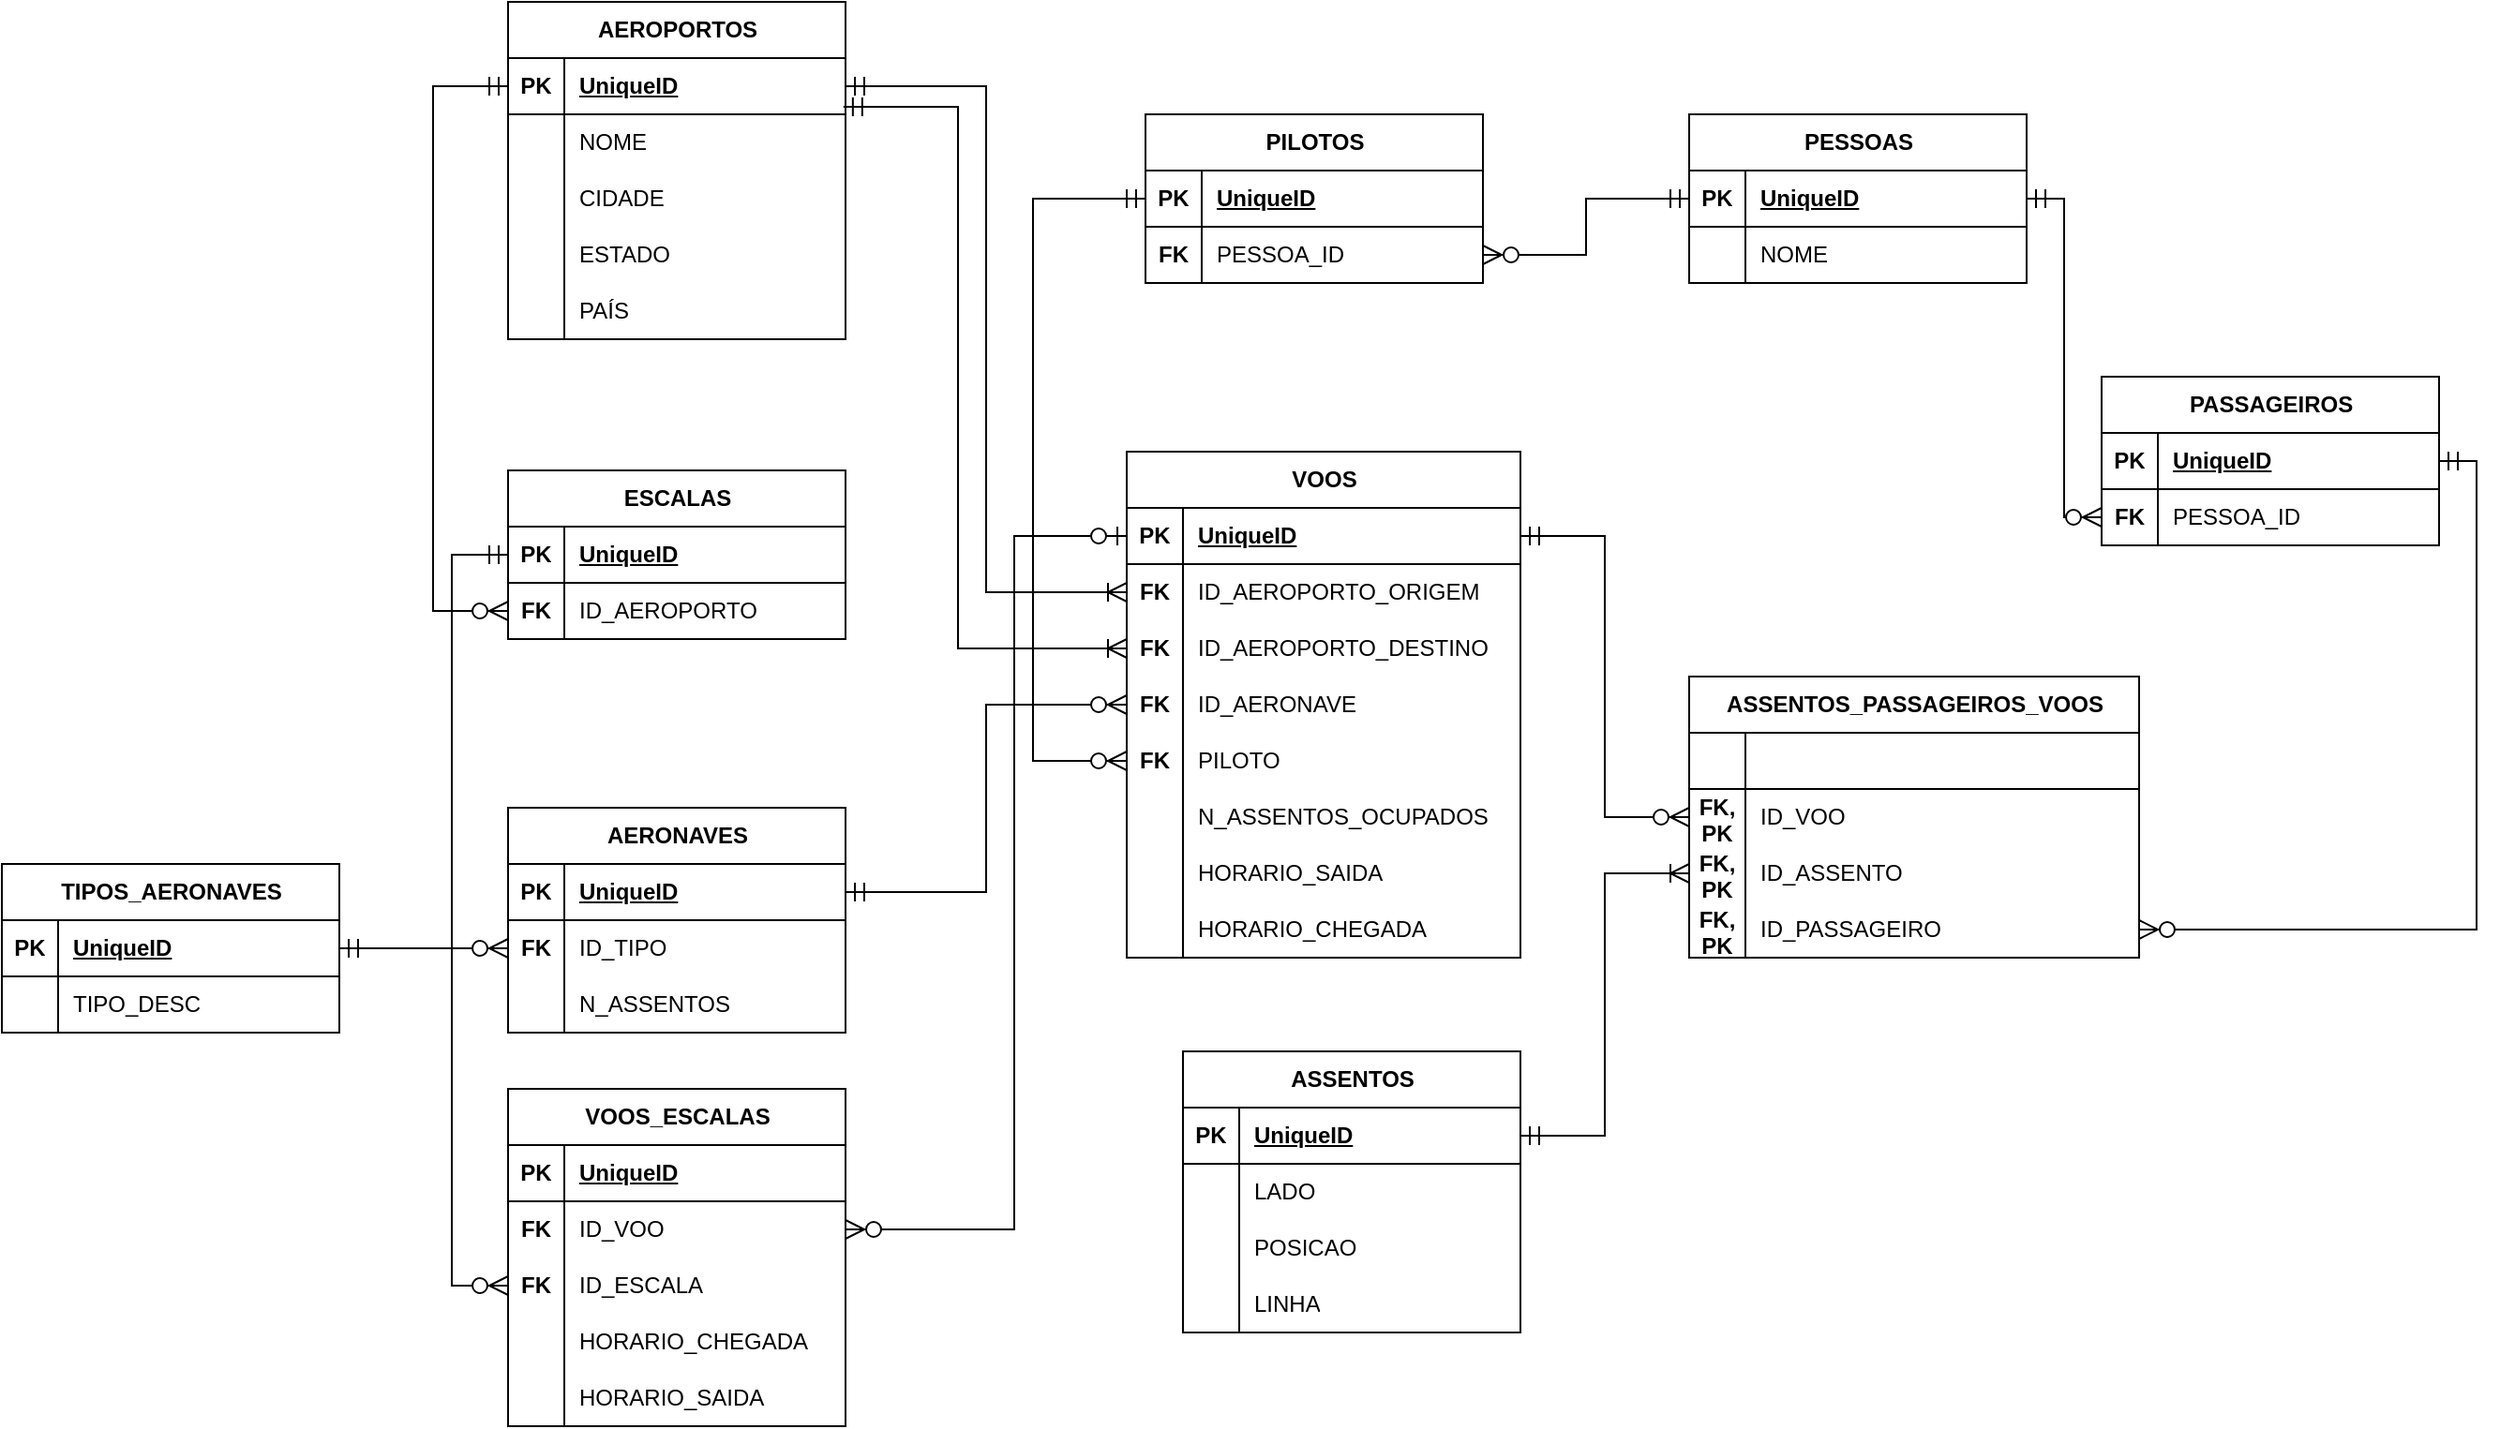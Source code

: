 <mxfile version="24.4.9" type="device">
  <diagram name="Página-1" id="2thrhRx8F50QCMYG86vJ">
    <mxGraphModel dx="2268" dy="900" grid="1" gridSize="10" guides="1" tooltips="1" connect="1" arrows="1" fold="1" page="1" pageScale="1" pageWidth="827" pageHeight="1169" math="0" shadow="0">
      <root>
        <mxCell id="0" />
        <mxCell id="1" parent="0" />
        <mxCell id="ebujBRvakIey1BNFWMpQ-1" value="AERONAVES" style="shape=table;startSize=30;container=1;collapsible=1;childLayout=tableLayout;fixedRows=1;rowLines=0;fontStyle=1;align=center;resizeLast=1;html=1;" parent="1" vertex="1">
          <mxGeometry x="160" y="600" width="180" height="120" as="geometry" />
        </mxCell>
        <mxCell id="ebujBRvakIey1BNFWMpQ-2" value="" style="shape=tableRow;horizontal=0;startSize=0;swimlaneHead=0;swimlaneBody=0;fillColor=none;collapsible=0;dropTarget=0;points=[[0,0.5],[1,0.5]];portConstraint=eastwest;top=0;left=0;right=0;bottom=1;" parent="ebujBRvakIey1BNFWMpQ-1" vertex="1">
          <mxGeometry y="30" width="180" height="30" as="geometry" />
        </mxCell>
        <mxCell id="ebujBRvakIey1BNFWMpQ-3" value="PK" style="shape=partialRectangle;connectable=0;fillColor=none;top=0;left=0;bottom=0;right=0;fontStyle=1;overflow=hidden;whiteSpace=wrap;html=1;" parent="ebujBRvakIey1BNFWMpQ-2" vertex="1">
          <mxGeometry width="30" height="30" as="geometry">
            <mxRectangle width="30" height="30" as="alternateBounds" />
          </mxGeometry>
        </mxCell>
        <mxCell id="ebujBRvakIey1BNFWMpQ-4" value="UniqueID" style="shape=partialRectangle;connectable=0;fillColor=none;top=0;left=0;bottom=0;right=0;align=left;spacingLeft=6;fontStyle=5;overflow=hidden;whiteSpace=wrap;html=1;" parent="ebujBRvakIey1BNFWMpQ-2" vertex="1">
          <mxGeometry x="30" width="150" height="30" as="geometry">
            <mxRectangle width="150" height="30" as="alternateBounds" />
          </mxGeometry>
        </mxCell>
        <mxCell id="ebujBRvakIey1BNFWMpQ-5" value="" style="shape=tableRow;horizontal=0;startSize=0;swimlaneHead=0;swimlaneBody=0;fillColor=none;collapsible=0;dropTarget=0;points=[[0,0.5],[1,0.5]];portConstraint=eastwest;top=0;left=0;right=0;bottom=0;" parent="ebujBRvakIey1BNFWMpQ-1" vertex="1">
          <mxGeometry y="60" width="180" height="30" as="geometry" />
        </mxCell>
        <mxCell id="ebujBRvakIey1BNFWMpQ-6" value="FK" style="shape=partialRectangle;connectable=0;fillColor=none;top=0;left=0;bottom=0;right=0;editable=1;overflow=hidden;whiteSpace=wrap;html=1;fontStyle=1" parent="ebujBRvakIey1BNFWMpQ-5" vertex="1">
          <mxGeometry width="30" height="30" as="geometry">
            <mxRectangle width="30" height="30" as="alternateBounds" />
          </mxGeometry>
        </mxCell>
        <mxCell id="ebujBRvakIey1BNFWMpQ-7" value="ID_TIPO" style="shape=partialRectangle;connectable=0;fillColor=none;top=0;left=0;bottom=0;right=0;align=left;spacingLeft=6;overflow=hidden;whiteSpace=wrap;html=1;" parent="ebujBRvakIey1BNFWMpQ-5" vertex="1">
          <mxGeometry x="30" width="150" height="30" as="geometry">
            <mxRectangle width="150" height="30" as="alternateBounds" />
          </mxGeometry>
        </mxCell>
        <mxCell id="ebujBRvakIey1BNFWMpQ-8" value="" style="shape=tableRow;horizontal=0;startSize=0;swimlaneHead=0;swimlaneBody=0;fillColor=none;collapsible=0;dropTarget=0;points=[[0,0.5],[1,0.5]];portConstraint=eastwest;top=0;left=0;right=0;bottom=0;" parent="ebujBRvakIey1BNFWMpQ-1" vertex="1">
          <mxGeometry y="90" width="180" height="30" as="geometry" />
        </mxCell>
        <mxCell id="ebujBRvakIey1BNFWMpQ-9" value="" style="shape=partialRectangle;connectable=0;fillColor=none;top=0;left=0;bottom=0;right=0;editable=1;overflow=hidden;whiteSpace=wrap;html=1;" parent="ebujBRvakIey1BNFWMpQ-8" vertex="1">
          <mxGeometry width="30" height="30" as="geometry">
            <mxRectangle width="30" height="30" as="alternateBounds" />
          </mxGeometry>
        </mxCell>
        <mxCell id="ebujBRvakIey1BNFWMpQ-10" value="N_ASSENTOS" style="shape=partialRectangle;connectable=0;fillColor=none;top=0;left=0;bottom=0;right=0;align=left;spacingLeft=6;overflow=hidden;whiteSpace=wrap;html=1;" parent="ebujBRvakIey1BNFWMpQ-8" vertex="1">
          <mxGeometry x="30" width="150" height="30" as="geometry">
            <mxRectangle width="150" height="30" as="alternateBounds" />
          </mxGeometry>
        </mxCell>
        <mxCell id="ebujBRvakIey1BNFWMpQ-14" value="TIPOS_AERONAVES" style="shape=table;startSize=30;container=1;collapsible=1;childLayout=tableLayout;fixedRows=1;rowLines=0;fontStyle=1;align=center;resizeLast=1;html=1;" parent="1" vertex="1">
          <mxGeometry x="-110" y="630" width="180" height="90" as="geometry" />
        </mxCell>
        <mxCell id="ebujBRvakIey1BNFWMpQ-15" value="" style="shape=tableRow;horizontal=0;startSize=0;swimlaneHead=0;swimlaneBody=0;fillColor=none;collapsible=0;dropTarget=0;points=[[0,0.5],[1,0.5]];portConstraint=eastwest;top=0;left=0;right=0;bottom=1;" parent="ebujBRvakIey1BNFWMpQ-14" vertex="1">
          <mxGeometry y="30" width="180" height="30" as="geometry" />
        </mxCell>
        <mxCell id="ebujBRvakIey1BNFWMpQ-16" value="PK" style="shape=partialRectangle;connectable=0;fillColor=none;top=0;left=0;bottom=0;right=0;fontStyle=1;overflow=hidden;whiteSpace=wrap;html=1;" parent="ebujBRvakIey1BNFWMpQ-15" vertex="1">
          <mxGeometry width="30" height="30" as="geometry">
            <mxRectangle width="30" height="30" as="alternateBounds" />
          </mxGeometry>
        </mxCell>
        <mxCell id="ebujBRvakIey1BNFWMpQ-17" value="UniqueID" style="shape=partialRectangle;connectable=0;fillColor=none;top=0;left=0;bottom=0;right=0;align=left;spacingLeft=6;fontStyle=5;overflow=hidden;whiteSpace=wrap;html=1;" parent="ebujBRvakIey1BNFWMpQ-15" vertex="1">
          <mxGeometry x="30" width="150" height="30" as="geometry">
            <mxRectangle width="150" height="30" as="alternateBounds" />
          </mxGeometry>
        </mxCell>
        <mxCell id="ebujBRvakIey1BNFWMpQ-18" value="" style="shape=tableRow;horizontal=0;startSize=0;swimlaneHead=0;swimlaneBody=0;fillColor=none;collapsible=0;dropTarget=0;points=[[0,0.5],[1,0.5]];portConstraint=eastwest;top=0;left=0;right=0;bottom=0;" parent="ebujBRvakIey1BNFWMpQ-14" vertex="1">
          <mxGeometry y="60" width="180" height="30" as="geometry" />
        </mxCell>
        <mxCell id="ebujBRvakIey1BNFWMpQ-19" value="" style="shape=partialRectangle;connectable=0;fillColor=none;top=0;left=0;bottom=0;right=0;editable=1;overflow=hidden;whiteSpace=wrap;html=1;" parent="ebujBRvakIey1BNFWMpQ-18" vertex="1">
          <mxGeometry width="30" height="30" as="geometry">
            <mxRectangle width="30" height="30" as="alternateBounds" />
          </mxGeometry>
        </mxCell>
        <mxCell id="ebujBRvakIey1BNFWMpQ-20" value="TIPO_DESC" style="shape=partialRectangle;connectable=0;fillColor=none;top=0;left=0;bottom=0;right=0;align=left;spacingLeft=6;overflow=hidden;whiteSpace=wrap;html=1;" parent="ebujBRvakIey1BNFWMpQ-18" vertex="1">
          <mxGeometry x="30" width="150" height="30" as="geometry">
            <mxRectangle width="150" height="30" as="alternateBounds" />
          </mxGeometry>
        </mxCell>
        <mxCell id="ebujBRvakIey1BNFWMpQ-27" value="AEROPORTOS" style="shape=table;startSize=30;container=1;collapsible=1;childLayout=tableLayout;fixedRows=1;rowLines=0;fontStyle=1;align=center;resizeLast=1;html=1;" parent="1" vertex="1">
          <mxGeometry x="160" y="170" width="180" height="180" as="geometry" />
        </mxCell>
        <mxCell id="ebujBRvakIey1BNFWMpQ-28" value="" style="shape=tableRow;horizontal=0;startSize=0;swimlaneHead=0;swimlaneBody=0;fillColor=none;collapsible=0;dropTarget=0;points=[[0,0.5],[1,0.5]];portConstraint=eastwest;top=0;left=0;right=0;bottom=1;" parent="ebujBRvakIey1BNFWMpQ-27" vertex="1">
          <mxGeometry y="30" width="180" height="30" as="geometry" />
        </mxCell>
        <mxCell id="ebujBRvakIey1BNFWMpQ-29" value="PK" style="shape=partialRectangle;connectable=0;fillColor=none;top=0;left=0;bottom=0;right=0;fontStyle=1;overflow=hidden;whiteSpace=wrap;html=1;" parent="ebujBRvakIey1BNFWMpQ-28" vertex="1">
          <mxGeometry width="30" height="30" as="geometry">
            <mxRectangle width="30" height="30" as="alternateBounds" />
          </mxGeometry>
        </mxCell>
        <mxCell id="ebujBRvakIey1BNFWMpQ-30" value="UniqueID" style="shape=partialRectangle;connectable=0;fillColor=none;top=0;left=0;bottom=0;right=0;align=left;spacingLeft=6;fontStyle=5;overflow=hidden;whiteSpace=wrap;html=1;" parent="ebujBRvakIey1BNFWMpQ-28" vertex="1">
          <mxGeometry x="30" width="150" height="30" as="geometry">
            <mxRectangle width="150" height="30" as="alternateBounds" />
          </mxGeometry>
        </mxCell>
        <mxCell id="ebujBRvakIey1BNFWMpQ-31" value="" style="shape=tableRow;horizontal=0;startSize=0;swimlaneHead=0;swimlaneBody=0;fillColor=none;collapsible=0;dropTarget=0;points=[[0,0.5],[1,0.5]];portConstraint=eastwest;top=0;left=0;right=0;bottom=0;" parent="ebujBRvakIey1BNFWMpQ-27" vertex="1">
          <mxGeometry y="60" width="180" height="30" as="geometry" />
        </mxCell>
        <mxCell id="ebujBRvakIey1BNFWMpQ-32" value="" style="shape=partialRectangle;connectable=0;fillColor=none;top=0;left=0;bottom=0;right=0;editable=1;overflow=hidden;whiteSpace=wrap;html=1;" parent="ebujBRvakIey1BNFWMpQ-31" vertex="1">
          <mxGeometry width="30" height="30" as="geometry">
            <mxRectangle width="30" height="30" as="alternateBounds" />
          </mxGeometry>
        </mxCell>
        <mxCell id="ebujBRvakIey1BNFWMpQ-33" value="NOME" style="shape=partialRectangle;connectable=0;fillColor=none;top=0;left=0;bottom=0;right=0;align=left;spacingLeft=6;overflow=hidden;whiteSpace=wrap;html=1;" parent="ebujBRvakIey1BNFWMpQ-31" vertex="1">
          <mxGeometry x="30" width="150" height="30" as="geometry">
            <mxRectangle width="150" height="30" as="alternateBounds" />
          </mxGeometry>
        </mxCell>
        <mxCell id="ebujBRvakIey1BNFWMpQ-34" value="" style="shape=tableRow;horizontal=0;startSize=0;swimlaneHead=0;swimlaneBody=0;fillColor=none;collapsible=0;dropTarget=0;points=[[0,0.5],[1,0.5]];portConstraint=eastwest;top=0;left=0;right=0;bottom=0;" parent="ebujBRvakIey1BNFWMpQ-27" vertex="1">
          <mxGeometry y="90" width="180" height="30" as="geometry" />
        </mxCell>
        <mxCell id="ebujBRvakIey1BNFWMpQ-35" value="" style="shape=partialRectangle;connectable=0;fillColor=none;top=0;left=0;bottom=0;right=0;editable=1;overflow=hidden;whiteSpace=wrap;html=1;" parent="ebujBRvakIey1BNFWMpQ-34" vertex="1">
          <mxGeometry width="30" height="30" as="geometry">
            <mxRectangle width="30" height="30" as="alternateBounds" />
          </mxGeometry>
        </mxCell>
        <mxCell id="ebujBRvakIey1BNFWMpQ-36" value="CIDADE" style="shape=partialRectangle;connectable=0;fillColor=none;top=0;left=0;bottom=0;right=0;align=left;spacingLeft=6;overflow=hidden;whiteSpace=wrap;html=1;" parent="ebujBRvakIey1BNFWMpQ-34" vertex="1">
          <mxGeometry x="30" width="150" height="30" as="geometry">
            <mxRectangle width="150" height="30" as="alternateBounds" />
          </mxGeometry>
        </mxCell>
        <mxCell id="ebujBRvakIey1BNFWMpQ-37" value="" style="shape=tableRow;horizontal=0;startSize=0;swimlaneHead=0;swimlaneBody=0;fillColor=none;collapsible=0;dropTarget=0;points=[[0,0.5],[1,0.5]];portConstraint=eastwest;top=0;left=0;right=0;bottom=0;" parent="ebujBRvakIey1BNFWMpQ-27" vertex="1">
          <mxGeometry y="120" width="180" height="30" as="geometry" />
        </mxCell>
        <mxCell id="ebujBRvakIey1BNFWMpQ-38" value="" style="shape=partialRectangle;connectable=0;fillColor=none;top=0;left=0;bottom=0;right=0;editable=1;overflow=hidden;whiteSpace=wrap;html=1;" parent="ebujBRvakIey1BNFWMpQ-37" vertex="1">
          <mxGeometry width="30" height="30" as="geometry">
            <mxRectangle width="30" height="30" as="alternateBounds" />
          </mxGeometry>
        </mxCell>
        <mxCell id="ebujBRvakIey1BNFWMpQ-39" value="ESTADO" style="shape=partialRectangle;connectable=0;fillColor=none;top=0;left=0;bottom=0;right=0;align=left;spacingLeft=6;overflow=hidden;whiteSpace=wrap;html=1;" parent="ebujBRvakIey1BNFWMpQ-37" vertex="1">
          <mxGeometry x="30" width="150" height="30" as="geometry">
            <mxRectangle width="150" height="30" as="alternateBounds" />
          </mxGeometry>
        </mxCell>
        <mxCell id="ebujBRvakIey1BNFWMpQ-75" value="" style="shape=tableRow;horizontal=0;startSize=0;swimlaneHead=0;swimlaneBody=0;fillColor=none;collapsible=0;dropTarget=0;points=[[0,0.5],[1,0.5]];portConstraint=eastwest;top=0;left=0;right=0;bottom=0;" parent="ebujBRvakIey1BNFWMpQ-27" vertex="1">
          <mxGeometry y="150" width="180" height="30" as="geometry" />
        </mxCell>
        <mxCell id="ebujBRvakIey1BNFWMpQ-76" value="" style="shape=partialRectangle;connectable=0;fillColor=none;top=0;left=0;bottom=0;right=0;editable=1;overflow=hidden;whiteSpace=wrap;html=1;" parent="ebujBRvakIey1BNFWMpQ-75" vertex="1">
          <mxGeometry width="30" height="30" as="geometry">
            <mxRectangle width="30" height="30" as="alternateBounds" />
          </mxGeometry>
        </mxCell>
        <mxCell id="ebujBRvakIey1BNFWMpQ-77" value="PAÍS" style="shape=partialRectangle;connectable=0;fillColor=none;top=0;left=0;bottom=0;right=0;align=left;spacingLeft=6;overflow=hidden;whiteSpace=wrap;html=1;" parent="ebujBRvakIey1BNFWMpQ-75" vertex="1">
          <mxGeometry x="30" width="150" height="30" as="geometry">
            <mxRectangle width="150" height="30" as="alternateBounds" />
          </mxGeometry>
        </mxCell>
        <mxCell id="ebujBRvakIey1BNFWMpQ-40" value="ESCALAS" style="shape=table;startSize=30;container=1;collapsible=1;childLayout=tableLayout;fixedRows=1;rowLines=0;fontStyle=1;align=center;resizeLast=1;html=1;" parent="1" vertex="1">
          <mxGeometry x="160" y="420" width="180" height="90" as="geometry" />
        </mxCell>
        <mxCell id="ebujBRvakIey1BNFWMpQ-41" value="" style="shape=tableRow;horizontal=0;startSize=0;swimlaneHead=0;swimlaneBody=0;fillColor=none;collapsible=0;dropTarget=0;points=[[0,0.5],[1,0.5]];portConstraint=eastwest;top=0;left=0;right=0;bottom=1;" parent="ebujBRvakIey1BNFWMpQ-40" vertex="1">
          <mxGeometry y="30" width="180" height="30" as="geometry" />
        </mxCell>
        <mxCell id="ebujBRvakIey1BNFWMpQ-42" value="PK" style="shape=partialRectangle;connectable=0;fillColor=none;top=0;left=0;bottom=0;right=0;fontStyle=1;overflow=hidden;whiteSpace=wrap;html=1;" parent="ebujBRvakIey1BNFWMpQ-41" vertex="1">
          <mxGeometry width="30" height="30" as="geometry">
            <mxRectangle width="30" height="30" as="alternateBounds" />
          </mxGeometry>
        </mxCell>
        <mxCell id="ebujBRvakIey1BNFWMpQ-43" value="UniqueID" style="shape=partialRectangle;connectable=0;fillColor=none;top=0;left=0;bottom=0;right=0;align=left;spacingLeft=6;fontStyle=5;overflow=hidden;whiteSpace=wrap;html=1;" parent="ebujBRvakIey1BNFWMpQ-41" vertex="1">
          <mxGeometry x="30" width="150" height="30" as="geometry">
            <mxRectangle width="150" height="30" as="alternateBounds" />
          </mxGeometry>
        </mxCell>
        <mxCell id="ebujBRvakIey1BNFWMpQ-47" value="" style="shape=tableRow;horizontal=0;startSize=0;swimlaneHead=0;swimlaneBody=0;fillColor=none;collapsible=0;dropTarget=0;points=[[0,0.5],[1,0.5]];portConstraint=eastwest;top=0;left=0;right=0;bottom=0;" parent="ebujBRvakIey1BNFWMpQ-40" vertex="1">
          <mxGeometry y="60" width="180" height="30" as="geometry" />
        </mxCell>
        <mxCell id="ebujBRvakIey1BNFWMpQ-48" value="FK" style="shape=partialRectangle;connectable=0;fillColor=none;top=0;left=0;bottom=0;right=0;editable=1;overflow=hidden;whiteSpace=wrap;html=1;fontStyle=1" parent="ebujBRvakIey1BNFWMpQ-47" vertex="1">
          <mxGeometry width="30" height="30" as="geometry">
            <mxRectangle width="30" height="30" as="alternateBounds" />
          </mxGeometry>
        </mxCell>
        <mxCell id="ebujBRvakIey1BNFWMpQ-49" value="ID_AEROPORTO" style="shape=partialRectangle;connectable=0;fillColor=none;top=0;left=0;bottom=0;right=0;align=left;spacingLeft=6;overflow=hidden;whiteSpace=wrap;html=1;" parent="ebujBRvakIey1BNFWMpQ-47" vertex="1">
          <mxGeometry x="30" width="150" height="30" as="geometry">
            <mxRectangle width="150" height="30" as="alternateBounds" />
          </mxGeometry>
        </mxCell>
        <mxCell id="ebujBRvakIey1BNFWMpQ-53" value="VOOS" style="shape=table;startSize=30;container=1;collapsible=1;childLayout=tableLayout;fixedRows=1;rowLines=0;fontStyle=1;align=center;resizeLast=1;html=1;" parent="1" vertex="1">
          <mxGeometry x="490" y="410" width="210" height="270" as="geometry" />
        </mxCell>
        <mxCell id="ebujBRvakIey1BNFWMpQ-54" value="" style="shape=tableRow;horizontal=0;startSize=0;swimlaneHead=0;swimlaneBody=0;fillColor=none;collapsible=0;dropTarget=0;points=[[0,0.5],[1,0.5]];portConstraint=eastwest;top=0;left=0;right=0;bottom=1;" parent="ebujBRvakIey1BNFWMpQ-53" vertex="1">
          <mxGeometry y="30" width="210" height="30" as="geometry" />
        </mxCell>
        <mxCell id="ebujBRvakIey1BNFWMpQ-55" value="PK" style="shape=partialRectangle;connectable=0;fillColor=none;top=0;left=0;bottom=0;right=0;fontStyle=1;overflow=hidden;whiteSpace=wrap;html=1;" parent="ebujBRvakIey1BNFWMpQ-54" vertex="1">
          <mxGeometry width="30" height="30" as="geometry">
            <mxRectangle width="30" height="30" as="alternateBounds" />
          </mxGeometry>
        </mxCell>
        <mxCell id="ebujBRvakIey1BNFWMpQ-56" value="UniqueID" style="shape=partialRectangle;connectable=0;fillColor=none;top=0;left=0;bottom=0;right=0;align=left;spacingLeft=6;fontStyle=5;overflow=hidden;whiteSpace=wrap;html=1;" parent="ebujBRvakIey1BNFWMpQ-54" vertex="1">
          <mxGeometry x="30" width="180" height="30" as="geometry">
            <mxRectangle width="180" height="30" as="alternateBounds" />
          </mxGeometry>
        </mxCell>
        <mxCell id="ebujBRvakIey1BNFWMpQ-57" value="" style="shape=tableRow;horizontal=0;startSize=0;swimlaneHead=0;swimlaneBody=0;fillColor=none;collapsible=0;dropTarget=0;points=[[0,0.5],[1,0.5]];portConstraint=eastwest;top=0;left=0;right=0;bottom=0;" parent="ebujBRvakIey1BNFWMpQ-53" vertex="1">
          <mxGeometry y="60" width="210" height="30" as="geometry" />
        </mxCell>
        <mxCell id="ebujBRvakIey1BNFWMpQ-58" value="&lt;b&gt;FK&lt;/b&gt;" style="shape=partialRectangle;connectable=0;fillColor=none;top=0;left=0;bottom=0;right=0;editable=1;overflow=hidden;whiteSpace=wrap;html=1;" parent="ebujBRvakIey1BNFWMpQ-57" vertex="1">
          <mxGeometry width="30" height="30" as="geometry">
            <mxRectangle width="30" height="30" as="alternateBounds" />
          </mxGeometry>
        </mxCell>
        <mxCell id="ebujBRvakIey1BNFWMpQ-59" value="ID_AEROPORTO_ORIGEM" style="shape=partialRectangle;connectable=0;fillColor=none;top=0;left=0;bottom=0;right=0;align=left;spacingLeft=6;overflow=hidden;whiteSpace=wrap;html=1;" parent="ebujBRvakIey1BNFWMpQ-57" vertex="1">
          <mxGeometry x="30" width="180" height="30" as="geometry">
            <mxRectangle width="180" height="30" as="alternateBounds" />
          </mxGeometry>
        </mxCell>
        <mxCell id="ebujBRvakIey1BNFWMpQ-60" value="" style="shape=tableRow;horizontal=0;startSize=0;swimlaneHead=0;swimlaneBody=0;fillColor=none;collapsible=0;dropTarget=0;points=[[0,0.5],[1,0.5]];portConstraint=eastwest;top=0;left=0;right=0;bottom=0;" parent="ebujBRvakIey1BNFWMpQ-53" vertex="1">
          <mxGeometry y="90" width="210" height="30" as="geometry" />
        </mxCell>
        <mxCell id="ebujBRvakIey1BNFWMpQ-61" value="FK" style="shape=partialRectangle;connectable=0;fillColor=none;top=0;left=0;bottom=0;right=0;editable=1;overflow=hidden;whiteSpace=wrap;html=1;fontStyle=1" parent="ebujBRvakIey1BNFWMpQ-60" vertex="1">
          <mxGeometry width="30" height="30" as="geometry">
            <mxRectangle width="30" height="30" as="alternateBounds" />
          </mxGeometry>
        </mxCell>
        <mxCell id="ebujBRvakIey1BNFWMpQ-62" value="ID_AEROPORTO_DESTINO" style="shape=partialRectangle;connectable=0;fillColor=none;top=0;left=0;bottom=0;right=0;align=left;spacingLeft=6;overflow=hidden;whiteSpace=wrap;html=1;" parent="ebujBRvakIey1BNFWMpQ-60" vertex="1">
          <mxGeometry x="30" width="180" height="30" as="geometry">
            <mxRectangle width="180" height="30" as="alternateBounds" />
          </mxGeometry>
        </mxCell>
        <mxCell id="ebujBRvakIey1BNFWMpQ-63" value="" style="shape=tableRow;horizontal=0;startSize=0;swimlaneHead=0;swimlaneBody=0;fillColor=none;collapsible=0;dropTarget=0;points=[[0,0.5],[1,0.5]];portConstraint=eastwest;top=0;left=0;right=0;bottom=0;" parent="ebujBRvakIey1BNFWMpQ-53" vertex="1">
          <mxGeometry y="120" width="210" height="30" as="geometry" />
        </mxCell>
        <mxCell id="ebujBRvakIey1BNFWMpQ-64" value="FK" style="shape=partialRectangle;connectable=0;fillColor=none;top=0;left=0;bottom=0;right=0;editable=1;overflow=hidden;whiteSpace=wrap;html=1;fontStyle=1" parent="ebujBRvakIey1BNFWMpQ-63" vertex="1">
          <mxGeometry width="30" height="30" as="geometry">
            <mxRectangle width="30" height="30" as="alternateBounds" />
          </mxGeometry>
        </mxCell>
        <mxCell id="ebujBRvakIey1BNFWMpQ-65" value="ID_AERONAVE" style="shape=partialRectangle;connectable=0;fillColor=none;top=0;left=0;bottom=0;right=0;align=left;spacingLeft=6;overflow=hidden;whiteSpace=wrap;html=1;" parent="ebujBRvakIey1BNFWMpQ-63" vertex="1">
          <mxGeometry x="30" width="180" height="30" as="geometry">
            <mxRectangle width="180" height="30" as="alternateBounds" />
          </mxGeometry>
        </mxCell>
        <mxCell id="ebujBRvakIey1BNFWMpQ-72" value="" style="shape=tableRow;horizontal=0;startSize=0;swimlaneHead=0;swimlaneBody=0;fillColor=none;collapsible=0;dropTarget=0;points=[[0,0.5],[1,0.5]];portConstraint=eastwest;top=0;left=0;right=0;bottom=0;" parent="ebujBRvakIey1BNFWMpQ-53" vertex="1">
          <mxGeometry y="150" width="210" height="30" as="geometry" />
        </mxCell>
        <mxCell id="ebujBRvakIey1BNFWMpQ-73" value="FK" style="shape=partialRectangle;connectable=0;fillColor=none;top=0;left=0;bottom=0;right=0;editable=1;overflow=hidden;whiteSpace=wrap;html=1;fontStyle=1" parent="ebujBRvakIey1BNFWMpQ-72" vertex="1">
          <mxGeometry width="30" height="30" as="geometry">
            <mxRectangle width="30" height="30" as="alternateBounds" />
          </mxGeometry>
        </mxCell>
        <mxCell id="ebujBRvakIey1BNFWMpQ-74" value="PILOTO" style="shape=partialRectangle;connectable=0;fillColor=none;top=0;left=0;bottom=0;right=0;align=left;spacingLeft=6;overflow=hidden;whiteSpace=wrap;html=1;" parent="ebujBRvakIey1BNFWMpQ-72" vertex="1">
          <mxGeometry x="30" width="180" height="30" as="geometry">
            <mxRectangle width="180" height="30" as="alternateBounds" />
          </mxGeometry>
        </mxCell>
        <mxCell id="ebujBRvakIey1BNFWMpQ-114" value="" style="shape=tableRow;horizontal=0;startSize=0;swimlaneHead=0;swimlaneBody=0;fillColor=none;collapsible=0;dropTarget=0;points=[[0,0.5],[1,0.5]];portConstraint=eastwest;top=0;left=0;right=0;bottom=0;" parent="ebujBRvakIey1BNFWMpQ-53" vertex="1">
          <mxGeometry y="180" width="210" height="30" as="geometry" />
        </mxCell>
        <mxCell id="ebujBRvakIey1BNFWMpQ-115" value="" style="shape=partialRectangle;connectable=0;fillColor=none;top=0;left=0;bottom=0;right=0;editable=1;overflow=hidden;whiteSpace=wrap;html=1;fontStyle=1" parent="ebujBRvakIey1BNFWMpQ-114" vertex="1">
          <mxGeometry width="30" height="30" as="geometry">
            <mxRectangle width="30" height="30" as="alternateBounds" />
          </mxGeometry>
        </mxCell>
        <mxCell id="ebujBRvakIey1BNFWMpQ-116" value="N_ASSENTOS_OCUPADOS" style="shape=partialRectangle;connectable=0;fillColor=none;top=0;left=0;bottom=0;right=0;align=left;spacingLeft=6;overflow=hidden;whiteSpace=wrap;html=1;" parent="ebujBRvakIey1BNFWMpQ-114" vertex="1">
          <mxGeometry x="30" width="180" height="30" as="geometry">
            <mxRectangle width="180" height="30" as="alternateBounds" />
          </mxGeometry>
        </mxCell>
        <mxCell id="mqqZtWsksraBCVqWbFmc-1" value="" style="shape=tableRow;horizontal=0;startSize=0;swimlaneHead=0;swimlaneBody=0;fillColor=none;collapsible=0;dropTarget=0;points=[[0,0.5],[1,0.5]];portConstraint=eastwest;top=0;left=0;right=0;bottom=0;" parent="ebujBRvakIey1BNFWMpQ-53" vertex="1">
          <mxGeometry y="210" width="210" height="30" as="geometry" />
        </mxCell>
        <mxCell id="mqqZtWsksraBCVqWbFmc-2" value="" style="shape=partialRectangle;connectable=0;fillColor=none;top=0;left=0;bottom=0;right=0;editable=1;overflow=hidden;whiteSpace=wrap;html=1;fontStyle=1" parent="mqqZtWsksraBCVqWbFmc-1" vertex="1">
          <mxGeometry width="30" height="30" as="geometry">
            <mxRectangle width="30" height="30" as="alternateBounds" />
          </mxGeometry>
        </mxCell>
        <mxCell id="mqqZtWsksraBCVqWbFmc-3" value="HORARIO_SAIDA" style="shape=partialRectangle;connectable=0;fillColor=none;top=0;left=0;bottom=0;right=0;align=left;spacingLeft=6;overflow=hidden;whiteSpace=wrap;html=1;" parent="mqqZtWsksraBCVqWbFmc-1" vertex="1">
          <mxGeometry x="30" width="180" height="30" as="geometry">
            <mxRectangle width="180" height="30" as="alternateBounds" />
          </mxGeometry>
        </mxCell>
        <mxCell id="mqqZtWsksraBCVqWbFmc-12" value="" style="shape=tableRow;horizontal=0;startSize=0;swimlaneHead=0;swimlaneBody=0;fillColor=none;collapsible=0;dropTarget=0;points=[[0,0.5],[1,0.5]];portConstraint=eastwest;top=0;left=0;right=0;bottom=0;" parent="ebujBRvakIey1BNFWMpQ-53" vertex="1">
          <mxGeometry y="240" width="210" height="30" as="geometry" />
        </mxCell>
        <mxCell id="mqqZtWsksraBCVqWbFmc-13" value="" style="shape=partialRectangle;connectable=0;fillColor=none;top=0;left=0;bottom=0;right=0;editable=1;overflow=hidden;whiteSpace=wrap;html=1;fontStyle=1" parent="mqqZtWsksraBCVqWbFmc-12" vertex="1">
          <mxGeometry width="30" height="30" as="geometry">
            <mxRectangle width="30" height="30" as="alternateBounds" />
          </mxGeometry>
        </mxCell>
        <mxCell id="mqqZtWsksraBCVqWbFmc-14" value="HORARIO_CHEGADA" style="shape=partialRectangle;connectable=0;fillColor=none;top=0;left=0;bottom=0;right=0;align=left;spacingLeft=6;overflow=hidden;whiteSpace=wrap;html=1;" parent="mqqZtWsksraBCVqWbFmc-12" vertex="1">
          <mxGeometry x="30" width="180" height="30" as="geometry">
            <mxRectangle width="180" height="30" as="alternateBounds" />
          </mxGeometry>
        </mxCell>
        <mxCell id="ebujBRvakIey1BNFWMpQ-93" value="ASSENTOS" style="shape=table;startSize=30;container=1;collapsible=1;childLayout=tableLayout;fixedRows=1;rowLines=0;fontStyle=1;align=center;resizeLast=1;html=1;" parent="1" vertex="1">
          <mxGeometry x="520" y="730" width="180" height="150" as="geometry" />
        </mxCell>
        <mxCell id="ebujBRvakIey1BNFWMpQ-94" value="" style="shape=tableRow;horizontal=0;startSize=0;swimlaneHead=0;swimlaneBody=0;fillColor=none;collapsible=0;dropTarget=0;points=[[0,0.5],[1,0.5]];portConstraint=eastwest;top=0;left=0;right=0;bottom=1;" parent="ebujBRvakIey1BNFWMpQ-93" vertex="1">
          <mxGeometry y="30" width="180" height="30" as="geometry" />
        </mxCell>
        <mxCell id="ebujBRvakIey1BNFWMpQ-95" value="PK" style="shape=partialRectangle;connectable=0;fillColor=none;top=0;left=0;bottom=0;right=0;fontStyle=1;overflow=hidden;whiteSpace=wrap;html=1;" parent="ebujBRvakIey1BNFWMpQ-94" vertex="1">
          <mxGeometry width="30" height="30" as="geometry">
            <mxRectangle width="30" height="30" as="alternateBounds" />
          </mxGeometry>
        </mxCell>
        <mxCell id="ebujBRvakIey1BNFWMpQ-96" value="UniqueID" style="shape=partialRectangle;connectable=0;fillColor=none;top=0;left=0;bottom=0;right=0;align=left;spacingLeft=6;fontStyle=5;overflow=hidden;whiteSpace=wrap;html=1;" parent="ebujBRvakIey1BNFWMpQ-94" vertex="1">
          <mxGeometry x="30" width="150" height="30" as="geometry">
            <mxRectangle width="150" height="30" as="alternateBounds" />
          </mxGeometry>
        </mxCell>
        <mxCell id="ebujBRvakIey1BNFWMpQ-97" value="" style="shape=tableRow;horizontal=0;startSize=0;swimlaneHead=0;swimlaneBody=0;fillColor=none;collapsible=0;dropTarget=0;points=[[0,0.5],[1,0.5]];portConstraint=eastwest;top=0;left=0;right=0;bottom=0;" parent="ebujBRvakIey1BNFWMpQ-93" vertex="1">
          <mxGeometry y="60" width="180" height="30" as="geometry" />
        </mxCell>
        <mxCell id="ebujBRvakIey1BNFWMpQ-98" value="" style="shape=partialRectangle;connectable=0;fillColor=none;top=0;left=0;bottom=0;right=0;editable=1;overflow=hidden;whiteSpace=wrap;html=1;" parent="ebujBRvakIey1BNFWMpQ-97" vertex="1">
          <mxGeometry width="30" height="30" as="geometry">
            <mxRectangle width="30" height="30" as="alternateBounds" />
          </mxGeometry>
        </mxCell>
        <mxCell id="ebujBRvakIey1BNFWMpQ-99" value="LADO" style="shape=partialRectangle;connectable=0;fillColor=none;top=0;left=0;bottom=0;right=0;align=left;spacingLeft=6;overflow=hidden;whiteSpace=wrap;html=1;" parent="ebujBRvakIey1BNFWMpQ-97" vertex="1">
          <mxGeometry x="30" width="150" height="30" as="geometry">
            <mxRectangle width="150" height="30" as="alternateBounds" />
          </mxGeometry>
        </mxCell>
        <mxCell id="ebujBRvakIey1BNFWMpQ-100" value="" style="shape=tableRow;horizontal=0;startSize=0;swimlaneHead=0;swimlaneBody=0;fillColor=none;collapsible=0;dropTarget=0;points=[[0,0.5],[1,0.5]];portConstraint=eastwest;top=0;left=0;right=0;bottom=0;" parent="ebujBRvakIey1BNFWMpQ-93" vertex="1">
          <mxGeometry y="90" width="180" height="30" as="geometry" />
        </mxCell>
        <mxCell id="ebujBRvakIey1BNFWMpQ-101" value="" style="shape=partialRectangle;connectable=0;fillColor=none;top=0;left=0;bottom=0;right=0;editable=1;overflow=hidden;whiteSpace=wrap;html=1;" parent="ebujBRvakIey1BNFWMpQ-100" vertex="1">
          <mxGeometry width="30" height="30" as="geometry">
            <mxRectangle width="30" height="30" as="alternateBounds" />
          </mxGeometry>
        </mxCell>
        <mxCell id="ebujBRvakIey1BNFWMpQ-102" value="POSICAO" style="shape=partialRectangle;connectable=0;fillColor=none;top=0;left=0;bottom=0;right=0;align=left;spacingLeft=6;overflow=hidden;whiteSpace=wrap;html=1;" parent="ebujBRvakIey1BNFWMpQ-100" vertex="1">
          <mxGeometry x="30" width="150" height="30" as="geometry">
            <mxRectangle width="150" height="30" as="alternateBounds" />
          </mxGeometry>
        </mxCell>
        <mxCell id="ebujBRvakIey1BNFWMpQ-184" value="" style="shape=tableRow;horizontal=0;startSize=0;swimlaneHead=0;swimlaneBody=0;fillColor=none;collapsible=0;dropTarget=0;points=[[0,0.5],[1,0.5]];portConstraint=eastwest;top=0;left=0;right=0;bottom=0;" parent="ebujBRvakIey1BNFWMpQ-93" vertex="1">
          <mxGeometry y="120" width="180" height="30" as="geometry" />
        </mxCell>
        <mxCell id="ebujBRvakIey1BNFWMpQ-185" value="" style="shape=partialRectangle;connectable=0;fillColor=none;top=0;left=0;bottom=0;right=0;editable=1;overflow=hidden;whiteSpace=wrap;html=1;" parent="ebujBRvakIey1BNFWMpQ-184" vertex="1">
          <mxGeometry width="30" height="30" as="geometry">
            <mxRectangle width="30" height="30" as="alternateBounds" />
          </mxGeometry>
        </mxCell>
        <mxCell id="ebujBRvakIey1BNFWMpQ-186" value="LINHA" style="shape=partialRectangle;connectable=0;fillColor=none;top=0;left=0;bottom=0;right=0;align=left;spacingLeft=6;overflow=hidden;whiteSpace=wrap;html=1;" parent="ebujBRvakIey1BNFWMpQ-184" vertex="1">
          <mxGeometry x="30" width="150" height="30" as="geometry">
            <mxRectangle width="150" height="30" as="alternateBounds" />
          </mxGeometry>
        </mxCell>
        <mxCell id="ebujBRvakIey1BNFWMpQ-108" value="" style="edgeStyle=orthogonalEdgeStyle;fontSize=12;html=1;endArrow=ERzeroToMany;startArrow=ERmandOne;rounded=0;startSize=8;endSize=8;exitX=1;exitY=0.5;exitDx=0;exitDy=0;entryX=0;entryY=0.5;entryDx=0;entryDy=0;" parent="1" source="ebujBRvakIey1BNFWMpQ-2" target="ebujBRvakIey1BNFWMpQ-63" edge="1">
          <mxGeometry width="100" height="100" relative="1" as="geometry">
            <mxPoint x="364" y="660" as="sourcePoint" />
            <mxPoint x="464" y="560" as="targetPoint" />
          </mxGeometry>
        </mxCell>
        <mxCell id="ebujBRvakIey1BNFWMpQ-110" value="" style="edgeStyle=orthogonalEdgeStyle;fontSize=12;html=1;endArrow=ERzeroToMany;startArrow=ERmandOne;rounded=0;startSize=8;endSize=8;exitX=1;exitY=0.5;exitDx=0;exitDy=0;entryX=0;entryY=0.5;entryDx=0;entryDy=0;" parent="1" source="ebujBRvakIey1BNFWMpQ-15" target="ebujBRvakIey1BNFWMpQ-5" edge="1">
          <mxGeometry width="100" height="100" relative="1" as="geometry">
            <mxPoint x="100" y="650" as="sourcePoint" />
            <mxPoint x="200" y="550" as="targetPoint" />
          </mxGeometry>
        </mxCell>
        <mxCell id="ebujBRvakIey1BNFWMpQ-117" value="PESSOAS" style="shape=table;startSize=30;container=1;collapsible=1;childLayout=tableLayout;fixedRows=1;rowLines=0;fontStyle=1;align=center;resizeLast=1;html=1;" parent="1" vertex="1">
          <mxGeometry x="790" y="230" width="180" height="90" as="geometry" />
        </mxCell>
        <mxCell id="ebujBRvakIey1BNFWMpQ-118" value="" style="shape=tableRow;horizontal=0;startSize=0;swimlaneHead=0;swimlaneBody=0;fillColor=none;collapsible=0;dropTarget=0;points=[[0,0.5],[1,0.5]];portConstraint=eastwest;top=0;left=0;right=0;bottom=1;" parent="ebujBRvakIey1BNFWMpQ-117" vertex="1">
          <mxGeometry y="30" width="180" height="30" as="geometry" />
        </mxCell>
        <mxCell id="ebujBRvakIey1BNFWMpQ-119" value="PK" style="shape=partialRectangle;connectable=0;fillColor=none;top=0;left=0;bottom=0;right=0;fontStyle=1;overflow=hidden;whiteSpace=wrap;html=1;" parent="ebujBRvakIey1BNFWMpQ-118" vertex="1">
          <mxGeometry width="30" height="30" as="geometry">
            <mxRectangle width="30" height="30" as="alternateBounds" />
          </mxGeometry>
        </mxCell>
        <mxCell id="ebujBRvakIey1BNFWMpQ-120" value="UniqueID" style="shape=partialRectangle;connectable=0;fillColor=none;top=0;left=0;bottom=0;right=0;align=left;spacingLeft=6;fontStyle=5;overflow=hidden;whiteSpace=wrap;html=1;" parent="ebujBRvakIey1BNFWMpQ-118" vertex="1">
          <mxGeometry x="30" width="150" height="30" as="geometry">
            <mxRectangle width="150" height="30" as="alternateBounds" />
          </mxGeometry>
        </mxCell>
        <mxCell id="ebujBRvakIey1BNFWMpQ-121" value="" style="shape=tableRow;horizontal=0;startSize=0;swimlaneHead=0;swimlaneBody=0;fillColor=none;collapsible=0;dropTarget=0;points=[[0,0.5],[1,0.5]];portConstraint=eastwest;top=0;left=0;right=0;bottom=0;" parent="ebujBRvakIey1BNFWMpQ-117" vertex="1">
          <mxGeometry y="60" width="180" height="30" as="geometry" />
        </mxCell>
        <mxCell id="ebujBRvakIey1BNFWMpQ-122" value="" style="shape=partialRectangle;connectable=0;fillColor=none;top=0;left=0;bottom=0;right=0;editable=1;overflow=hidden;whiteSpace=wrap;html=1;" parent="ebujBRvakIey1BNFWMpQ-121" vertex="1">
          <mxGeometry width="30" height="30" as="geometry">
            <mxRectangle width="30" height="30" as="alternateBounds" />
          </mxGeometry>
        </mxCell>
        <mxCell id="ebujBRvakIey1BNFWMpQ-123" value="NOME" style="shape=partialRectangle;connectable=0;fillColor=none;top=0;left=0;bottom=0;right=0;align=left;spacingLeft=6;overflow=hidden;whiteSpace=wrap;html=1;" parent="ebujBRvakIey1BNFWMpQ-121" vertex="1">
          <mxGeometry x="30" width="150" height="30" as="geometry">
            <mxRectangle width="150" height="30" as="alternateBounds" />
          </mxGeometry>
        </mxCell>
        <mxCell id="ebujBRvakIey1BNFWMpQ-130" value="PILOTOS" style="shape=table;startSize=30;container=1;collapsible=1;childLayout=tableLayout;fixedRows=1;rowLines=0;fontStyle=1;align=center;resizeLast=1;html=1;" parent="1" vertex="1">
          <mxGeometry x="500" y="230" width="180" height="90" as="geometry" />
        </mxCell>
        <mxCell id="ebujBRvakIey1BNFWMpQ-131" value="" style="shape=tableRow;horizontal=0;startSize=0;swimlaneHead=0;swimlaneBody=0;fillColor=none;collapsible=0;dropTarget=0;points=[[0,0.5],[1,0.5]];portConstraint=eastwest;top=0;left=0;right=0;bottom=1;" parent="ebujBRvakIey1BNFWMpQ-130" vertex="1">
          <mxGeometry y="30" width="180" height="30" as="geometry" />
        </mxCell>
        <mxCell id="ebujBRvakIey1BNFWMpQ-132" value="PK" style="shape=partialRectangle;connectable=0;fillColor=none;top=0;left=0;bottom=0;right=0;fontStyle=1;overflow=hidden;whiteSpace=wrap;html=1;" parent="ebujBRvakIey1BNFWMpQ-131" vertex="1">
          <mxGeometry width="30" height="30" as="geometry">
            <mxRectangle width="30" height="30" as="alternateBounds" />
          </mxGeometry>
        </mxCell>
        <mxCell id="ebujBRvakIey1BNFWMpQ-133" value="UniqueID" style="shape=partialRectangle;connectable=0;fillColor=none;top=0;left=0;bottom=0;right=0;align=left;spacingLeft=6;fontStyle=5;overflow=hidden;whiteSpace=wrap;html=1;" parent="ebujBRvakIey1BNFWMpQ-131" vertex="1">
          <mxGeometry x="30" width="150" height="30" as="geometry">
            <mxRectangle width="150" height="30" as="alternateBounds" />
          </mxGeometry>
        </mxCell>
        <mxCell id="ebujBRvakIey1BNFWMpQ-134" value="" style="shape=tableRow;horizontal=0;startSize=0;swimlaneHead=0;swimlaneBody=0;fillColor=none;collapsible=0;dropTarget=0;points=[[0,0.5],[1,0.5]];portConstraint=eastwest;top=0;left=0;right=0;bottom=0;" parent="ebujBRvakIey1BNFWMpQ-130" vertex="1">
          <mxGeometry y="60" width="180" height="30" as="geometry" />
        </mxCell>
        <mxCell id="ebujBRvakIey1BNFWMpQ-135" value="&lt;b&gt;FK&lt;/b&gt;" style="shape=partialRectangle;connectable=0;fillColor=none;top=0;left=0;bottom=0;right=0;editable=1;overflow=hidden;whiteSpace=wrap;html=1;" parent="ebujBRvakIey1BNFWMpQ-134" vertex="1">
          <mxGeometry width="30" height="30" as="geometry">
            <mxRectangle width="30" height="30" as="alternateBounds" />
          </mxGeometry>
        </mxCell>
        <mxCell id="ebujBRvakIey1BNFWMpQ-136" value="PESSOA_ID" style="shape=partialRectangle;connectable=0;fillColor=none;top=0;left=0;bottom=0;right=0;align=left;spacingLeft=6;overflow=hidden;whiteSpace=wrap;html=1;" parent="ebujBRvakIey1BNFWMpQ-134" vertex="1">
          <mxGeometry x="30" width="150" height="30" as="geometry">
            <mxRectangle width="150" height="30" as="alternateBounds" />
          </mxGeometry>
        </mxCell>
        <mxCell id="ebujBRvakIey1BNFWMpQ-143" value="PASSAGEIROS" style="shape=table;startSize=30;container=1;collapsible=1;childLayout=tableLayout;fixedRows=1;rowLines=0;fontStyle=1;align=center;resizeLast=1;html=1;" parent="1" vertex="1">
          <mxGeometry x="1010" y="370" width="180" height="90" as="geometry" />
        </mxCell>
        <mxCell id="ebujBRvakIey1BNFWMpQ-144" value="" style="shape=tableRow;horizontal=0;startSize=0;swimlaneHead=0;swimlaneBody=0;fillColor=none;collapsible=0;dropTarget=0;points=[[0,0.5],[1,0.5]];portConstraint=eastwest;top=0;left=0;right=0;bottom=1;" parent="ebujBRvakIey1BNFWMpQ-143" vertex="1">
          <mxGeometry y="30" width="180" height="30" as="geometry" />
        </mxCell>
        <mxCell id="ebujBRvakIey1BNFWMpQ-145" value="PK" style="shape=partialRectangle;connectable=0;fillColor=none;top=0;left=0;bottom=0;right=0;fontStyle=1;overflow=hidden;whiteSpace=wrap;html=1;" parent="ebujBRvakIey1BNFWMpQ-144" vertex="1">
          <mxGeometry width="30" height="30" as="geometry">
            <mxRectangle width="30" height="30" as="alternateBounds" />
          </mxGeometry>
        </mxCell>
        <mxCell id="ebujBRvakIey1BNFWMpQ-146" value="UniqueID" style="shape=partialRectangle;connectable=0;fillColor=none;top=0;left=0;bottom=0;right=0;align=left;spacingLeft=6;fontStyle=5;overflow=hidden;whiteSpace=wrap;html=1;" parent="ebujBRvakIey1BNFWMpQ-144" vertex="1">
          <mxGeometry x="30" width="150" height="30" as="geometry">
            <mxRectangle width="150" height="30" as="alternateBounds" />
          </mxGeometry>
        </mxCell>
        <mxCell id="ebujBRvakIey1BNFWMpQ-147" value="" style="shape=tableRow;horizontal=0;startSize=0;swimlaneHead=0;swimlaneBody=0;fillColor=none;collapsible=0;dropTarget=0;points=[[0,0.5],[1,0.5]];portConstraint=eastwest;top=0;left=0;right=0;bottom=0;" parent="ebujBRvakIey1BNFWMpQ-143" vertex="1">
          <mxGeometry y="60" width="180" height="30" as="geometry" />
        </mxCell>
        <mxCell id="ebujBRvakIey1BNFWMpQ-148" value="FK" style="shape=partialRectangle;connectable=0;fillColor=none;top=0;left=0;bottom=0;right=0;editable=1;overflow=hidden;whiteSpace=wrap;html=1;fontStyle=1" parent="ebujBRvakIey1BNFWMpQ-147" vertex="1">
          <mxGeometry width="30" height="30" as="geometry">
            <mxRectangle width="30" height="30" as="alternateBounds" />
          </mxGeometry>
        </mxCell>
        <mxCell id="ebujBRvakIey1BNFWMpQ-149" value="PESSOA_ID" style="shape=partialRectangle;connectable=0;fillColor=none;top=0;left=0;bottom=0;right=0;align=left;spacingLeft=6;overflow=hidden;whiteSpace=wrap;html=1;" parent="ebujBRvakIey1BNFWMpQ-147" vertex="1">
          <mxGeometry x="30" width="150" height="30" as="geometry">
            <mxRectangle width="150" height="30" as="alternateBounds" />
          </mxGeometry>
        </mxCell>
        <mxCell id="ebujBRvakIey1BNFWMpQ-156" value="" style="edgeStyle=orthogonalEdgeStyle;fontSize=12;html=1;endArrow=ERzeroToMany;startArrow=ERmandOne;rounded=0;startSize=8;endSize=8;exitX=0;exitY=0.5;exitDx=0;exitDy=0;entryX=1;entryY=0.5;entryDx=0;entryDy=0;" parent="1" source="ebujBRvakIey1BNFWMpQ-118" target="ebujBRvakIey1BNFWMpQ-134" edge="1">
          <mxGeometry width="100" height="100" relative="1" as="geometry">
            <mxPoint x="760" y="430" as="sourcePoint" />
            <mxPoint x="860" y="330" as="targetPoint" />
          </mxGeometry>
        </mxCell>
        <mxCell id="ebujBRvakIey1BNFWMpQ-157" value="" style="edgeStyle=orthogonalEdgeStyle;fontSize=12;html=1;endArrow=ERzeroToMany;startArrow=ERmandOne;rounded=0;startSize=8;endSize=8;exitX=1;exitY=0.5;exitDx=0;exitDy=0;entryX=0;entryY=0.5;entryDx=0;entryDy=0;" parent="1" source="ebujBRvakIey1BNFWMpQ-118" target="ebujBRvakIey1BNFWMpQ-147" edge="1">
          <mxGeometry width="100" height="100" relative="1" as="geometry">
            <mxPoint x="920" y="285" as="sourcePoint" />
            <mxPoint x="860" y="315" as="targetPoint" />
          </mxGeometry>
        </mxCell>
        <mxCell id="ebujBRvakIey1BNFWMpQ-163" value="" style="edgeStyle=orthogonalEdgeStyle;fontSize=12;html=1;endArrow=ERoneToMany;startArrow=ERmandOne;rounded=0;startSize=8;endSize=8;exitX=1;exitY=0.5;exitDx=0;exitDy=0;entryX=0;entryY=0.5;entryDx=0;entryDy=0;" parent="1" source="ebujBRvakIey1BNFWMpQ-28" target="ebujBRvakIey1BNFWMpQ-57" edge="1">
          <mxGeometry width="100" height="100" relative="1" as="geometry">
            <mxPoint x="580" y="590" as="sourcePoint" />
            <mxPoint x="680" y="490" as="targetPoint" />
          </mxGeometry>
        </mxCell>
        <mxCell id="ebujBRvakIey1BNFWMpQ-171" value="ASSENTOS_PASSAGEIROS_VOOS" style="shape=table;startSize=30;container=1;collapsible=1;childLayout=tableLayout;fixedRows=1;rowLines=0;fontStyle=1;align=center;resizeLast=1;html=1;" parent="1" vertex="1">
          <mxGeometry x="790" y="530" width="240" height="150" as="geometry" />
        </mxCell>
        <mxCell id="ebujBRvakIey1BNFWMpQ-172" value="" style="shape=tableRow;horizontal=0;startSize=0;swimlaneHead=0;swimlaneBody=0;fillColor=none;collapsible=0;dropTarget=0;points=[[0,0.5],[1,0.5]];portConstraint=eastwest;top=0;left=0;right=0;bottom=1;" parent="ebujBRvakIey1BNFWMpQ-171" vertex="1">
          <mxGeometry y="30" width="240" height="30" as="geometry" />
        </mxCell>
        <mxCell id="ebujBRvakIey1BNFWMpQ-173" value="" style="shape=partialRectangle;connectable=0;fillColor=none;top=0;left=0;bottom=0;right=0;fontStyle=1;overflow=hidden;whiteSpace=wrap;html=1;" parent="ebujBRvakIey1BNFWMpQ-172" vertex="1">
          <mxGeometry width="30" height="30" as="geometry">
            <mxRectangle width="30" height="30" as="alternateBounds" />
          </mxGeometry>
        </mxCell>
        <mxCell id="ebujBRvakIey1BNFWMpQ-174" value="&lt;div&gt;&lt;br&gt;&lt;/div&gt;" style="shape=partialRectangle;connectable=0;fillColor=none;top=0;left=0;bottom=0;right=0;align=left;spacingLeft=6;fontStyle=5;overflow=hidden;whiteSpace=wrap;html=1;" parent="ebujBRvakIey1BNFWMpQ-172" vertex="1">
          <mxGeometry x="30" width="210" height="30" as="geometry">
            <mxRectangle width="210" height="30" as="alternateBounds" />
          </mxGeometry>
        </mxCell>
        <mxCell id="ebujBRvakIey1BNFWMpQ-175" value="" style="shape=tableRow;horizontal=0;startSize=0;swimlaneHead=0;swimlaneBody=0;fillColor=none;collapsible=0;dropTarget=0;points=[[0,0.5],[1,0.5]];portConstraint=eastwest;top=0;left=0;right=0;bottom=0;" parent="ebujBRvakIey1BNFWMpQ-171" vertex="1">
          <mxGeometry y="60" width="240" height="30" as="geometry" />
        </mxCell>
        <mxCell id="ebujBRvakIey1BNFWMpQ-176" value="FK, PK" style="shape=partialRectangle;connectable=0;fillColor=none;top=0;left=0;bottom=0;right=0;editable=1;overflow=hidden;whiteSpace=wrap;html=1;fontStyle=1" parent="ebujBRvakIey1BNFWMpQ-175" vertex="1">
          <mxGeometry width="30" height="30" as="geometry">
            <mxRectangle width="30" height="30" as="alternateBounds" />
          </mxGeometry>
        </mxCell>
        <mxCell id="ebujBRvakIey1BNFWMpQ-177" value="ID_VOO" style="shape=partialRectangle;connectable=0;fillColor=none;top=0;left=0;bottom=0;right=0;align=left;spacingLeft=6;overflow=hidden;whiteSpace=wrap;html=1;" parent="ebujBRvakIey1BNFWMpQ-175" vertex="1">
          <mxGeometry x="30" width="210" height="30" as="geometry">
            <mxRectangle width="210" height="30" as="alternateBounds" />
          </mxGeometry>
        </mxCell>
        <mxCell id="ebujBRvakIey1BNFWMpQ-178" value="" style="shape=tableRow;horizontal=0;startSize=0;swimlaneHead=0;swimlaneBody=0;fillColor=none;collapsible=0;dropTarget=0;points=[[0,0.5],[1,0.5]];portConstraint=eastwest;top=0;left=0;right=0;bottom=0;" parent="ebujBRvakIey1BNFWMpQ-171" vertex="1">
          <mxGeometry y="90" width="240" height="30" as="geometry" />
        </mxCell>
        <mxCell id="ebujBRvakIey1BNFWMpQ-179" value="&lt;b&gt;FK, PK&lt;/b&gt;" style="shape=partialRectangle;connectable=0;fillColor=none;top=0;left=0;bottom=0;right=0;editable=1;overflow=hidden;whiteSpace=wrap;html=1;" parent="ebujBRvakIey1BNFWMpQ-178" vertex="1">
          <mxGeometry width="30" height="30" as="geometry">
            <mxRectangle width="30" height="30" as="alternateBounds" />
          </mxGeometry>
        </mxCell>
        <mxCell id="ebujBRvakIey1BNFWMpQ-180" value="ID_ASSENTO" style="shape=partialRectangle;connectable=0;fillColor=none;top=0;left=0;bottom=0;right=0;align=left;spacingLeft=6;overflow=hidden;whiteSpace=wrap;html=1;" parent="ebujBRvakIey1BNFWMpQ-178" vertex="1">
          <mxGeometry x="30" width="210" height="30" as="geometry">
            <mxRectangle width="210" height="30" as="alternateBounds" />
          </mxGeometry>
        </mxCell>
        <mxCell id="ebujBRvakIey1BNFWMpQ-181" value="" style="shape=tableRow;horizontal=0;startSize=0;swimlaneHead=0;swimlaneBody=0;fillColor=none;collapsible=0;dropTarget=0;points=[[0,0.5],[1,0.5]];portConstraint=eastwest;top=0;left=0;right=0;bottom=0;" parent="ebujBRvakIey1BNFWMpQ-171" vertex="1">
          <mxGeometry y="120" width="240" height="30" as="geometry" />
        </mxCell>
        <mxCell id="ebujBRvakIey1BNFWMpQ-182" value="FK, PK" style="shape=partialRectangle;connectable=0;fillColor=none;top=0;left=0;bottom=0;right=0;editable=1;overflow=hidden;whiteSpace=wrap;html=1;fontStyle=1" parent="ebujBRvakIey1BNFWMpQ-181" vertex="1">
          <mxGeometry width="30" height="30" as="geometry">
            <mxRectangle width="30" height="30" as="alternateBounds" />
          </mxGeometry>
        </mxCell>
        <mxCell id="ebujBRvakIey1BNFWMpQ-183" value="ID_PASSAGEIRO" style="shape=partialRectangle;connectable=0;fillColor=none;top=0;left=0;bottom=0;right=0;align=left;spacingLeft=6;overflow=hidden;whiteSpace=wrap;html=1;" parent="ebujBRvakIey1BNFWMpQ-181" vertex="1">
          <mxGeometry x="30" width="210" height="30" as="geometry">
            <mxRectangle width="210" height="30" as="alternateBounds" />
          </mxGeometry>
        </mxCell>
        <mxCell id="ebujBRvakIey1BNFWMpQ-189" value="" style="edgeStyle=orthogonalEdgeStyle;fontSize=12;html=1;endArrow=ERoneToMany;startArrow=ERmandOne;rounded=0;startSize=8;endSize=8;exitX=1;exitY=0.5;exitDx=0;exitDy=0;entryX=0;entryY=0.5;entryDx=0;entryDy=0;" parent="1" source="ebujBRvakIey1BNFWMpQ-94" target="ebujBRvakIey1BNFWMpQ-178" edge="1">
          <mxGeometry width="100" height="100" relative="1" as="geometry">
            <mxPoint x="680" y="660" as="sourcePoint" />
            <mxPoint x="780" y="560" as="targetPoint" />
          </mxGeometry>
        </mxCell>
        <mxCell id="ebujBRvakIey1BNFWMpQ-190" value="" style="edgeStyle=orthogonalEdgeStyle;fontSize=12;html=1;endArrow=ERzeroToMany;startArrow=ERmandOne;rounded=0;startSize=8;endSize=8;exitX=1;exitY=0.5;exitDx=0;exitDy=0;entryX=0;entryY=0.5;entryDx=0;entryDy=0;" parent="1" source="ebujBRvakIey1BNFWMpQ-54" target="ebujBRvakIey1BNFWMpQ-175" edge="1">
          <mxGeometry width="100" height="100" relative="1" as="geometry">
            <mxPoint x="720" y="500" as="sourcePoint" />
            <mxPoint x="820" y="400" as="targetPoint" />
            <Array as="points">
              <mxPoint x="745" y="455" />
              <mxPoint x="745" y="605" />
            </Array>
          </mxGeometry>
        </mxCell>
        <mxCell id="ebujBRvakIey1BNFWMpQ-192" value="" style="edgeStyle=orthogonalEdgeStyle;fontSize=12;html=1;endArrow=ERzeroToMany;startArrow=ERmandOne;rounded=0;startSize=8;endSize=8;exitX=1;exitY=0.5;exitDx=0;exitDy=0;entryX=1;entryY=0.5;entryDx=0;entryDy=0;" parent="1" source="ebujBRvakIey1BNFWMpQ-144" target="ebujBRvakIey1BNFWMpQ-181" edge="1">
          <mxGeometry width="100" height="100" relative="1" as="geometry">
            <mxPoint x="1170" y="570" as="sourcePoint" />
            <mxPoint x="1270" y="470" as="targetPoint" />
            <Array as="points">
              <mxPoint x="1210" y="415" />
              <mxPoint x="1210" y="665" />
            </Array>
          </mxGeometry>
        </mxCell>
        <mxCell id="mqqZtWsksraBCVqWbFmc-6" value="" style="edgeStyle=orthogonalEdgeStyle;fontSize=12;html=1;endArrow=ERoneToMany;startArrow=ERmandOne;rounded=0;startSize=8;endSize=8;exitX=0.994;exitY=0.867;exitDx=0;exitDy=0;entryX=0;entryY=0.5;entryDx=0;entryDy=0;exitPerimeter=0;" parent="1" source="ebujBRvakIey1BNFWMpQ-28" target="ebujBRvakIey1BNFWMpQ-60" edge="1">
          <mxGeometry width="100" height="100" relative="1" as="geometry">
            <mxPoint x="350" y="225" as="sourcePoint" />
            <mxPoint x="500" y="495" as="targetPoint" />
            <Array as="points">
              <mxPoint x="400" y="226" />
              <mxPoint x="400" y="515" />
            </Array>
          </mxGeometry>
        </mxCell>
        <mxCell id="mqqZtWsksraBCVqWbFmc-15" value="" style="edgeStyle=orthogonalEdgeStyle;fontSize=12;html=1;endArrow=ERzeroToMany;startArrow=ERmandOne;rounded=0;startSize=8;endSize=8;exitX=0;exitY=0.5;exitDx=0;exitDy=0;entryX=0;entryY=0.5;entryDx=0;entryDy=0;" parent="1" source="ebujBRvakIey1BNFWMpQ-131" target="ebujBRvakIey1BNFWMpQ-72" edge="1">
          <mxGeometry width="100" height="100" relative="1" as="geometry">
            <mxPoint x="340" y="590" as="sourcePoint" />
            <mxPoint x="440" y="490" as="targetPoint" />
            <Array as="points">
              <mxPoint x="440" y="275" />
              <mxPoint x="440" y="575" />
            </Array>
          </mxGeometry>
        </mxCell>
        <mxCell id="mqqZtWsksraBCVqWbFmc-33" value="VOOS_ESCALAS" style="shape=table;startSize=30;container=1;collapsible=1;childLayout=tableLayout;fixedRows=1;rowLines=0;fontStyle=1;align=center;resizeLast=1;html=1;" parent="1" vertex="1">
          <mxGeometry x="160" y="750" width="180" height="180" as="geometry" />
        </mxCell>
        <mxCell id="mqqZtWsksraBCVqWbFmc-34" value="" style="shape=tableRow;horizontal=0;startSize=0;swimlaneHead=0;swimlaneBody=0;fillColor=none;collapsible=0;dropTarget=0;points=[[0,0.5],[1,0.5]];portConstraint=eastwest;top=0;left=0;right=0;bottom=1;" parent="mqqZtWsksraBCVqWbFmc-33" vertex="1">
          <mxGeometry y="30" width="180" height="30" as="geometry" />
        </mxCell>
        <mxCell id="mqqZtWsksraBCVqWbFmc-35" value="PK" style="shape=partialRectangle;connectable=0;fillColor=none;top=0;left=0;bottom=0;right=0;fontStyle=1;overflow=hidden;whiteSpace=wrap;html=1;" parent="mqqZtWsksraBCVqWbFmc-34" vertex="1">
          <mxGeometry width="30" height="30" as="geometry">
            <mxRectangle width="30" height="30" as="alternateBounds" />
          </mxGeometry>
        </mxCell>
        <mxCell id="mqqZtWsksraBCVqWbFmc-36" value="UniqueID" style="shape=partialRectangle;connectable=0;fillColor=none;top=0;left=0;bottom=0;right=0;align=left;spacingLeft=6;fontStyle=5;overflow=hidden;whiteSpace=wrap;html=1;" parent="mqqZtWsksraBCVqWbFmc-34" vertex="1">
          <mxGeometry x="30" width="150" height="30" as="geometry">
            <mxRectangle width="150" height="30" as="alternateBounds" />
          </mxGeometry>
        </mxCell>
        <mxCell id="mqqZtWsksraBCVqWbFmc-37" value="" style="shape=tableRow;horizontal=0;startSize=0;swimlaneHead=0;swimlaneBody=0;fillColor=none;collapsible=0;dropTarget=0;points=[[0,0.5],[1,0.5]];portConstraint=eastwest;top=0;left=0;right=0;bottom=0;" parent="mqqZtWsksraBCVqWbFmc-33" vertex="1">
          <mxGeometry y="60" width="180" height="30" as="geometry" />
        </mxCell>
        <mxCell id="mqqZtWsksraBCVqWbFmc-38" value="FK" style="shape=partialRectangle;connectable=0;fillColor=none;top=0;left=0;bottom=0;right=0;editable=1;overflow=hidden;whiteSpace=wrap;html=1;fontStyle=1" parent="mqqZtWsksraBCVqWbFmc-37" vertex="1">
          <mxGeometry width="30" height="30" as="geometry">
            <mxRectangle width="30" height="30" as="alternateBounds" />
          </mxGeometry>
        </mxCell>
        <mxCell id="mqqZtWsksraBCVqWbFmc-39" value="ID_VOO" style="shape=partialRectangle;connectable=0;fillColor=none;top=0;left=0;bottom=0;right=0;align=left;spacingLeft=6;overflow=hidden;whiteSpace=wrap;html=1;" parent="mqqZtWsksraBCVqWbFmc-37" vertex="1">
          <mxGeometry x="30" width="150" height="30" as="geometry">
            <mxRectangle width="150" height="30" as="alternateBounds" />
          </mxGeometry>
        </mxCell>
        <mxCell id="mqqZtWsksraBCVqWbFmc-40" value="" style="shape=tableRow;horizontal=0;startSize=0;swimlaneHead=0;swimlaneBody=0;fillColor=none;collapsible=0;dropTarget=0;points=[[0,0.5],[1,0.5]];portConstraint=eastwest;top=0;left=0;right=0;bottom=0;" parent="mqqZtWsksraBCVqWbFmc-33" vertex="1">
          <mxGeometry y="90" width="180" height="30" as="geometry" />
        </mxCell>
        <mxCell id="mqqZtWsksraBCVqWbFmc-41" value="FK" style="shape=partialRectangle;connectable=0;fillColor=none;top=0;left=0;bottom=0;right=0;editable=1;overflow=hidden;whiteSpace=wrap;html=1;fontStyle=1" parent="mqqZtWsksraBCVqWbFmc-40" vertex="1">
          <mxGeometry width="30" height="30" as="geometry">
            <mxRectangle width="30" height="30" as="alternateBounds" />
          </mxGeometry>
        </mxCell>
        <mxCell id="mqqZtWsksraBCVqWbFmc-42" value="ID_ESCALA" style="shape=partialRectangle;connectable=0;fillColor=none;top=0;left=0;bottom=0;right=0;align=left;spacingLeft=6;overflow=hidden;whiteSpace=wrap;html=1;" parent="mqqZtWsksraBCVqWbFmc-40" vertex="1">
          <mxGeometry x="30" width="150" height="30" as="geometry">
            <mxRectangle width="150" height="30" as="alternateBounds" />
          </mxGeometry>
        </mxCell>
        <mxCell id="mqqZtWsksraBCVqWbFmc-49" value="" style="shape=tableRow;horizontal=0;startSize=0;swimlaneHead=0;swimlaneBody=0;fillColor=none;collapsible=0;dropTarget=0;points=[[0,0.5],[1,0.5]];portConstraint=eastwest;top=0;left=0;right=0;bottom=0;" parent="mqqZtWsksraBCVqWbFmc-33" vertex="1">
          <mxGeometry y="120" width="180" height="30" as="geometry" />
        </mxCell>
        <mxCell id="mqqZtWsksraBCVqWbFmc-50" value="" style="shape=partialRectangle;connectable=0;fillColor=none;top=0;left=0;bottom=0;right=0;editable=1;overflow=hidden;whiteSpace=wrap;html=1;fontStyle=1" parent="mqqZtWsksraBCVqWbFmc-49" vertex="1">
          <mxGeometry width="30" height="30" as="geometry">
            <mxRectangle width="30" height="30" as="alternateBounds" />
          </mxGeometry>
        </mxCell>
        <mxCell id="mqqZtWsksraBCVqWbFmc-51" value="HORARIO_CHEGADA" style="shape=partialRectangle;connectable=0;fillColor=none;top=0;left=0;bottom=0;right=0;align=left;spacingLeft=6;overflow=hidden;whiteSpace=wrap;html=1;" parent="mqqZtWsksraBCVqWbFmc-49" vertex="1">
          <mxGeometry x="30" width="150" height="30" as="geometry">
            <mxRectangle width="150" height="30" as="alternateBounds" />
          </mxGeometry>
        </mxCell>
        <mxCell id="mqqZtWsksraBCVqWbFmc-52" value="" style="shape=tableRow;horizontal=0;startSize=0;swimlaneHead=0;swimlaneBody=0;fillColor=none;collapsible=0;dropTarget=0;points=[[0,0.5],[1,0.5]];portConstraint=eastwest;top=0;left=0;right=0;bottom=0;" parent="mqqZtWsksraBCVqWbFmc-33" vertex="1">
          <mxGeometry y="150" width="180" height="30" as="geometry" />
        </mxCell>
        <mxCell id="mqqZtWsksraBCVqWbFmc-53" value="" style="shape=partialRectangle;connectable=0;fillColor=none;top=0;left=0;bottom=0;right=0;editable=1;overflow=hidden;whiteSpace=wrap;html=1;fontStyle=1" parent="mqqZtWsksraBCVqWbFmc-52" vertex="1">
          <mxGeometry width="30" height="30" as="geometry">
            <mxRectangle width="30" height="30" as="alternateBounds" />
          </mxGeometry>
        </mxCell>
        <mxCell id="mqqZtWsksraBCVqWbFmc-54" value="HORARIO_SAIDA" style="shape=partialRectangle;connectable=0;fillColor=none;top=0;left=0;bottom=0;right=0;align=left;spacingLeft=6;overflow=hidden;whiteSpace=wrap;html=1;" parent="mqqZtWsksraBCVqWbFmc-52" vertex="1">
          <mxGeometry x="30" width="150" height="30" as="geometry">
            <mxRectangle width="150" height="30" as="alternateBounds" />
          </mxGeometry>
        </mxCell>
        <mxCell id="mqqZtWsksraBCVqWbFmc-47" value="" style="edgeStyle=orthogonalEdgeStyle;fontSize=12;html=1;endArrow=ERzeroToMany;startArrow=ERzeroToOne;rounded=0;startSize=8;endSize=8;exitX=0;exitY=0.5;exitDx=0;exitDy=0;entryX=1;entryY=0.5;entryDx=0;entryDy=0;" parent="1" source="ebujBRvakIey1BNFWMpQ-54" target="mqqZtWsksraBCVqWbFmc-37" edge="1">
          <mxGeometry width="100" height="100" relative="1" as="geometry">
            <mxPoint x="340" y="570" as="sourcePoint" />
            <mxPoint x="440" y="470" as="targetPoint" />
            <Array as="points">
              <mxPoint x="430" y="455" />
              <mxPoint x="430" y="825" />
            </Array>
          </mxGeometry>
        </mxCell>
        <mxCell id="mqqZtWsksraBCVqWbFmc-58" value="" style="edgeStyle=orthogonalEdgeStyle;fontSize=12;html=1;endArrow=ERzeroToMany;startArrow=ERmandOne;rounded=0;startSize=8;endSize=8;exitX=0;exitY=0.5;exitDx=0;exitDy=0;entryX=0;entryY=0.5;entryDx=0;entryDy=0;" parent="1" source="ebujBRvakIey1BNFWMpQ-28" target="ebujBRvakIey1BNFWMpQ-47" edge="1">
          <mxGeometry width="100" height="100" relative="1" as="geometry">
            <mxPoint x="170" y="660" as="sourcePoint" />
            <mxPoint x="270" y="560" as="targetPoint" />
            <Array as="points">
              <mxPoint x="120" y="215" />
              <mxPoint x="120" y="495" />
            </Array>
          </mxGeometry>
        </mxCell>
        <mxCell id="mqqZtWsksraBCVqWbFmc-59" value="" style="edgeStyle=orthogonalEdgeStyle;fontSize=12;html=1;endArrow=ERzeroToMany;startArrow=ERmandOne;rounded=0;startSize=8;endSize=8;exitX=0;exitY=0.5;exitDx=0;exitDy=0;entryX=0;entryY=0.5;entryDx=0;entryDy=0;" parent="1" source="ebujBRvakIey1BNFWMpQ-41" target="mqqZtWsksraBCVqWbFmc-40" edge="1">
          <mxGeometry width="100" height="100" relative="1" as="geometry">
            <mxPoint x="170" y="660" as="sourcePoint" />
            <mxPoint x="270" y="560" as="targetPoint" />
            <Array as="points">
              <mxPoint x="130" y="465" />
              <mxPoint x="130" y="855" />
            </Array>
          </mxGeometry>
        </mxCell>
      </root>
    </mxGraphModel>
  </diagram>
</mxfile>
